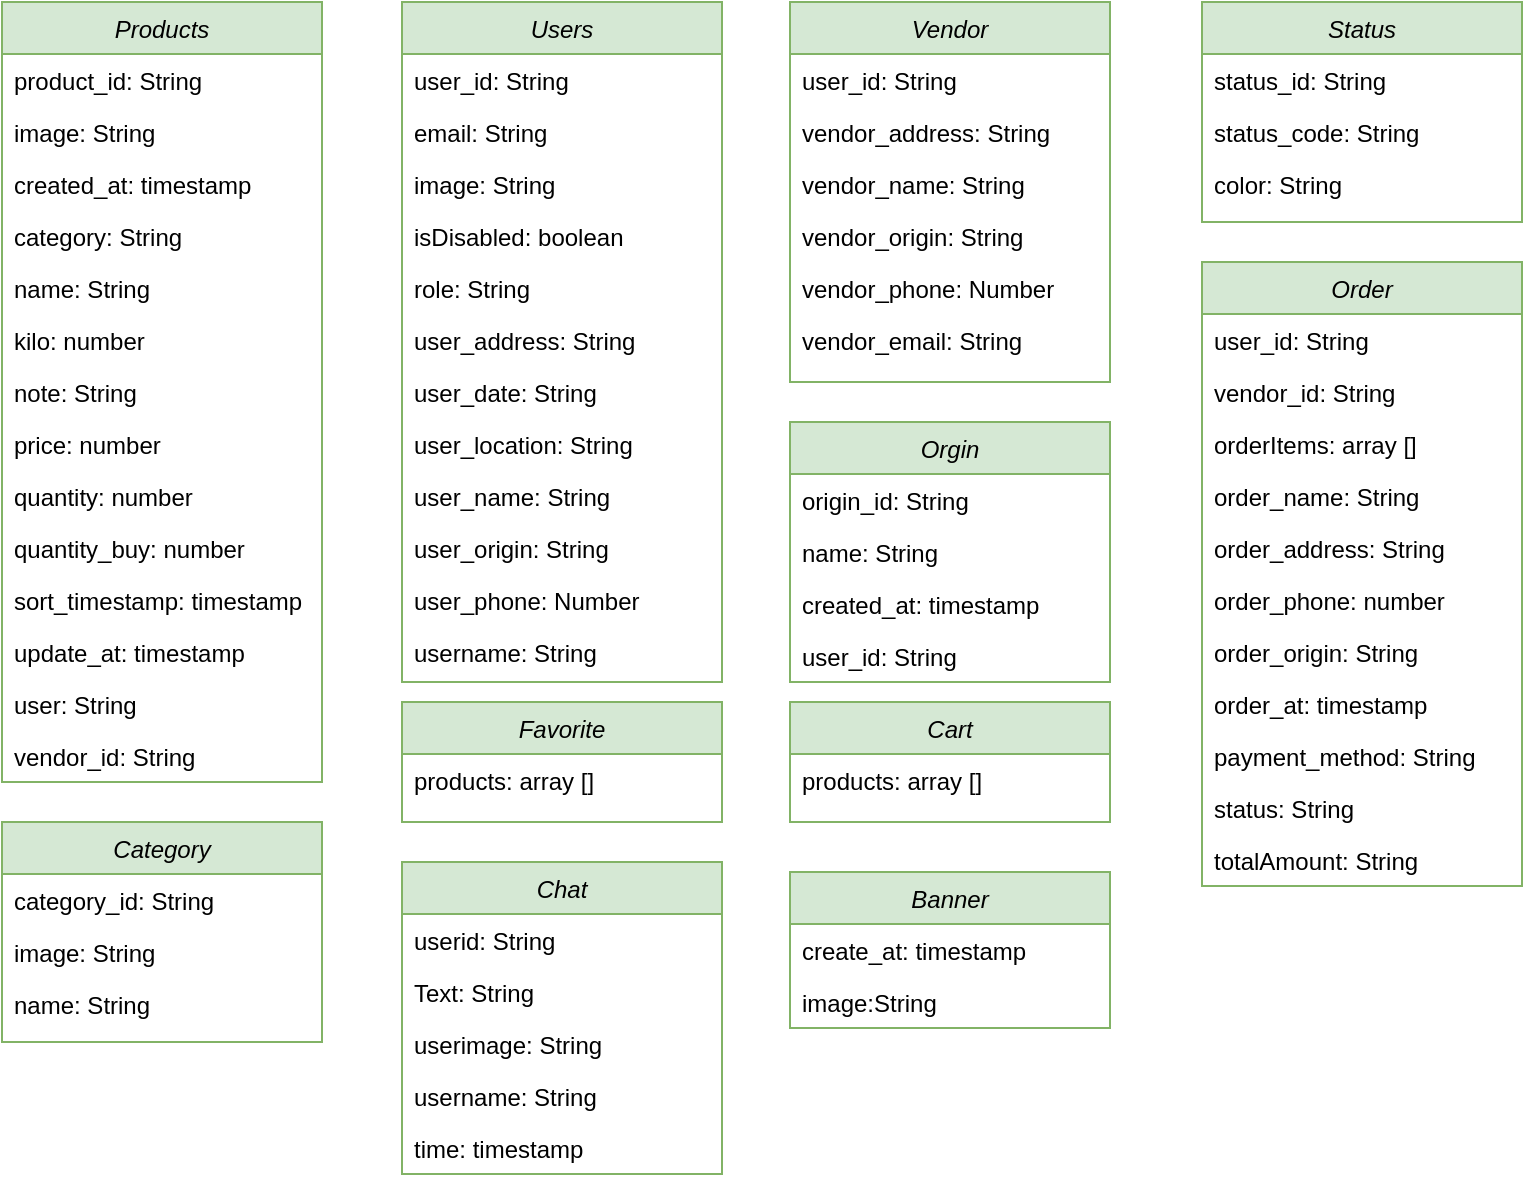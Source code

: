 <mxfile version="22.1.18" type="github">
  <diagram id="C5RBs43oDa-KdzZeNtuy" name="Page-1">
    <mxGraphModel dx="1235" dy="636" grid="1" gridSize="10" guides="1" tooltips="1" connect="1" arrows="1" fold="1" page="1" pageScale="1" pageWidth="827" pageHeight="1169" math="0" shadow="0">
      <root>
        <mxCell id="WIyWlLk6GJQsqaUBKTNV-0" />
        <mxCell id="WIyWlLk6GJQsqaUBKTNV-1" parent="WIyWlLk6GJQsqaUBKTNV-0" />
        <mxCell id="zkfFHV4jXpPFQw0GAbJ--0" value="Users" style="swimlane;fontStyle=2;align=center;verticalAlign=top;childLayout=stackLayout;horizontal=1;startSize=26;horizontalStack=0;resizeParent=1;resizeLast=0;collapsible=1;marginBottom=0;rounded=0;shadow=0;strokeWidth=1;labelBackgroundColor=none;labelBorderColor=none;fillColor=#d5e8d4;strokeColor=#82b366;" parent="WIyWlLk6GJQsqaUBKTNV-1" vertex="1">
          <mxGeometry x="220" y="120" width="160" height="340" as="geometry">
            <mxRectangle x="230" y="140" width="160" height="26" as="alternateBounds" />
          </mxGeometry>
        </mxCell>
        <mxCell id="roXI1xCHheZBRgPUizIZ-2" value="user_id: String" style="text;align=left;verticalAlign=top;spacingLeft=4;spacingRight=4;overflow=hidden;rotatable=0;points=[[0,0.5],[1,0.5]];portConstraint=eastwest;rounded=0;shadow=0;html=0;" parent="zkfFHV4jXpPFQw0GAbJ--0" vertex="1">
          <mxGeometry y="26" width="160" height="26" as="geometry" />
        </mxCell>
        <mxCell id="roXI1xCHheZBRgPUizIZ-20" value="email: String" style="text;align=left;verticalAlign=top;spacingLeft=4;spacingRight=4;overflow=hidden;rotatable=0;points=[[0,0.5],[1,0.5]];portConstraint=eastwest;rounded=0;shadow=0;html=0;" parent="zkfFHV4jXpPFQw0GAbJ--0" vertex="1">
          <mxGeometry y="52" width="160" height="26" as="geometry" />
        </mxCell>
        <mxCell id="zkfFHV4jXpPFQw0GAbJ--1" value="image: String" style="text;align=left;verticalAlign=top;spacingLeft=4;spacingRight=4;overflow=hidden;rotatable=0;points=[[0,0.5],[1,0.5]];portConstraint=eastwest;" parent="zkfFHV4jXpPFQw0GAbJ--0" vertex="1">
          <mxGeometry y="78" width="160" height="26" as="geometry" />
        </mxCell>
        <mxCell id="zkfFHV4jXpPFQw0GAbJ--2" value="isDisabled: boolean" style="text;align=left;verticalAlign=top;spacingLeft=4;spacingRight=4;overflow=hidden;rotatable=0;points=[[0,0.5],[1,0.5]];portConstraint=eastwest;rounded=0;shadow=0;html=0;" parent="zkfFHV4jXpPFQw0GAbJ--0" vertex="1">
          <mxGeometry y="104" width="160" height="26" as="geometry" />
        </mxCell>
        <mxCell id="zkfFHV4jXpPFQw0GAbJ--3" value="role: String" style="text;align=left;verticalAlign=top;spacingLeft=4;spacingRight=4;overflow=hidden;rotatable=0;points=[[0,0.5],[1,0.5]];portConstraint=eastwest;rounded=0;shadow=0;html=0;" parent="zkfFHV4jXpPFQw0GAbJ--0" vertex="1">
          <mxGeometry y="130" width="160" height="26" as="geometry" />
        </mxCell>
        <mxCell id="roXI1xCHheZBRgPUizIZ-0" value="user_address: String" style="text;align=left;verticalAlign=top;spacingLeft=4;spacingRight=4;overflow=hidden;rotatable=0;points=[[0,0.5],[1,0.5]];portConstraint=eastwest;rounded=0;shadow=0;html=0;" parent="zkfFHV4jXpPFQw0GAbJ--0" vertex="1">
          <mxGeometry y="156" width="160" height="26" as="geometry" />
        </mxCell>
        <mxCell id="roXI1xCHheZBRgPUizIZ-1" value="user_date: String" style="text;align=left;verticalAlign=top;spacingLeft=4;spacingRight=4;overflow=hidden;rotatable=0;points=[[0,0.5],[1,0.5]];portConstraint=eastwest;rounded=0;shadow=0;html=0;" parent="zkfFHV4jXpPFQw0GAbJ--0" vertex="1">
          <mxGeometry y="182" width="160" height="26" as="geometry" />
        </mxCell>
        <mxCell id="roXI1xCHheZBRgPUizIZ-3" value="user_location: String" style="text;align=left;verticalAlign=top;spacingLeft=4;spacingRight=4;overflow=hidden;rotatable=0;points=[[0,0.5],[1,0.5]];portConstraint=eastwest;rounded=0;shadow=0;html=0;" parent="zkfFHV4jXpPFQw0GAbJ--0" vertex="1">
          <mxGeometry y="208" width="160" height="26" as="geometry" />
        </mxCell>
        <mxCell id="roXI1xCHheZBRgPUizIZ-4" value="user_name: String" style="text;align=left;verticalAlign=top;spacingLeft=4;spacingRight=4;overflow=hidden;rotatable=0;points=[[0,0.5],[1,0.5]];portConstraint=eastwest;rounded=0;shadow=0;html=0;" parent="zkfFHV4jXpPFQw0GAbJ--0" vertex="1">
          <mxGeometry y="234" width="160" height="26" as="geometry" />
        </mxCell>
        <mxCell id="roXI1xCHheZBRgPUizIZ-5" value="user_origin: String" style="text;align=left;verticalAlign=top;spacingLeft=4;spacingRight=4;overflow=hidden;rotatable=0;points=[[0,0.5],[1,0.5]];portConstraint=eastwest;rounded=0;shadow=0;html=0;" parent="zkfFHV4jXpPFQw0GAbJ--0" vertex="1">
          <mxGeometry y="260" width="160" height="26" as="geometry" />
        </mxCell>
        <mxCell id="roXI1xCHheZBRgPUizIZ-6" value="user_phone: Number" style="text;align=left;verticalAlign=top;spacingLeft=4;spacingRight=4;overflow=hidden;rotatable=0;points=[[0,0.5],[1,0.5]];portConstraint=eastwest;rounded=0;shadow=0;html=0;" parent="zkfFHV4jXpPFQw0GAbJ--0" vertex="1">
          <mxGeometry y="286" width="160" height="26" as="geometry" />
        </mxCell>
        <mxCell id="roXI1xCHheZBRgPUizIZ-7" value="username: String" style="text;align=left;verticalAlign=top;spacingLeft=4;spacingRight=4;overflow=hidden;rotatable=0;points=[[0,0.5],[1,0.5]];portConstraint=eastwest;rounded=0;shadow=0;html=0;" parent="zkfFHV4jXpPFQw0GAbJ--0" vertex="1">
          <mxGeometry y="312" width="160" height="26" as="geometry" />
        </mxCell>
        <mxCell id="roXI1xCHheZBRgPUizIZ-8" value="Vendor" style="swimlane;fontStyle=2;align=center;verticalAlign=top;childLayout=stackLayout;horizontal=1;startSize=26;horizontalStack=0;resizeParent=1;resizeLast=0;collapsible=1;marginBottom=0;rounded=0;shadow=0;strokeWidth=1;labelBackgroundColor=none;labelBorderColor=none;fillColor=#d5e8d4;strokeColor=#82b366;" parent="WIyWlLk6GJQsqaUBKTNV-1" vertex="1">
          <mxGeometry x="414" y="120" width="160" height="190" as="geometry">
            <mxRectangle x="230" y="140" width="160" height="26" as="alternateBounds" />
          </mxGeometry>
        </mxCell>
        <mxCell id="roXI1xCHheZBRgPUizIZ-14" value="user_id: String" style="text;align=left;verticalAlign=top;spacingLeft=4;spacingRight=4;overflow=hidden;rotatable=0;points=[[0,0.5],[1,0.5]];portConstraint=eastwest;rounded=0;shadow=0;html=0;" parent="roXI1xCHheZBRgPUizIZ-8" vertex="1">
          <mxGeometry y="26" width="160" height="26" as="geometry" />
        </mxCell>
        <mxCell id="roXI1xCHheZBRgPUizIZ-12" value="vendor_address: String" style="text;align=left;verticalAlign=top;spacingLeft=4;spacingRight=4;overflow=hidden;rotatable=0;points=[[0,0.5],[1,0.5]];portConstraint=eastwest;rounded=0;shadow=0;html=0;" parent="roXI1xCHheZBRgPUizIZ-8" vertex="1">
          <mxGeometry y="52" width="160" height="26" as="geometry" />
        </mxCell>
        <mxCell id="roXI1xCHheZBRgPUizIZ-16" value="vendor_name: String" style="text;align=left;verticalAlign=top;spacingLeft=4;spacingRight=4;overflow=hidden;rotatable=0;points=[[0,0.5],[1,0.5]];portConstraint=eastwest;rounded=0;shadow=0;html=0;" parent="roXI1xCHheZBRgPUizIZ-8" vertex="1">
          <mxGeometry y="78" width="160" height="26" as="geometry" />
        </mxCell>
        <mxCell id="roXI1xCHheZBRgPUizIZ-17" value="vendor_origin: String" style="text;align=left;verticalAlign=top;spacingLeft=4;spacingRight=4;overflow=hidden;rotatable=0;points=[[0,0.5],[1,0.5]];portConstraint=eastwest;rounded=0;shadow=0;html=0;" parent="roXI1xCHheZBRgPUizIZ-8" vertex="1">
          <mxGeometry y="104" width="160" height="26" as="geometry" />
        </mxCell>
        <mxCell id="roXI1xCHheZBRgPUizIZ-18" value="vendor_phone: Number" style="text;align=left;verticalAlign=top;spacingLeft=4;spacingRight=4;overflow=hidden;rotatable=0;points=[[0,0.5],[1,0.5]];portConstraint=eastwest;rounded=0;shadow=0;html=0;" parent="roXI1xCHheZBRgPUizIZ-8" vertex="1">
          <mxGeometry y="130" width="160" height="26" as="geometry" />
        </mxCell>
        <mxCell id="roXI1xCHheZBRgPUizIZ-21" value="vendor_email: String" style="text;align=left;verticalAlign=top;spacingLeft=4;spacingRight=4;overflow=hidden;rotatable=0;points=[[0,0.5],[1,0.5]];portConstraint=eastwest;rounded=0;shadow=0;html=0;" parent="roXI1xCHheZBRgPUizIZ-8" vertex="1">
          <mxGeometry y="156" width="160" height="26" as="geometry" />
        </mxCell>
        <mxCell id="roXI1xCHheZBRgPUizIZ-22" value="Status" style="swimlane;fontStyle=2;align=center;verticalAlign=top;childLayout=stackLayout;horizontal=1;startSize=26;horizontalStack=0;resizeParent=1;resizeLast=0;collapsible=1;marginBottom=0;rounded=0;shadow=0;strokeWidth=1;labelBackgroundColor=none;labelBorderColor=none;fillColor=#d5e8d4;strokeColor=#82b366;" parent="WIyWlLk6GJQsqaUBKTNV-1" vertex="1">
          <mxGeometry x="620" y="120" width="160" height="110" as="geometry">
            <mxRectangle x="230" y="140" width="160" height="26" as="alternateBounds" />
          </mxGeometry>
        </mxCell>
        <mxCell id="roXI1xCHheZBRgPUizIZ-23" value="status_id: String" style="text;align=left;verticalAlign=top;spacingLeft=4;spacingRight=4;overflow=hidden;rotatable=0;points=[[0,0.5],[1,0.5]];portConstraint=eastwest;rounded=0;shadow=0;html=0;" parent="roXI1xCHheZBRgPUizIZ-22" vertex="1">
          <mxGeometry y="26" width="160" height="26" as="geometry" />
        </mxCell>
        <mxCell id="roXI1xCHheZBRgPUizIZ-24" value="status_code: String" style="text;align=left;verticalAlign=top;spacingLeft=4;spacingRight=4;overflow=hidden;rotatable=0;points=[[0,0.5],[1,0.5]];portConstraint=eastwest;rounded=0;shadow=0;html=0;" parent="roXI1xCHheZBRgPUizIZ-22" vertex="1">
          <mxGeometry y="52" width="160" height="26" as="geometry" />
        </mxCell>
        <mxCell id="roXI1xCHheZBRgPUizIZ-25" value="color: String" style="text;align=left;verticalAlign=top;spacingLeft=4;spacingRight=4;overflow=hidden;rotatable=0;points=[[0,0.5],[1,0.5]];portConstraint=eastwest;rounded=0;shadow=0;html=0;" parent="roXI1xCHheZBRgPUizIZ-22" vertex="1">
          <mxGeometry y="78" width="160" height="26" as="geometry" />
        </mxCell>
        <mxCell id="roXI1xCHheZBRgPUizIZ-29" value="Products" style="swimlane;fontStyle=2;align=center;verticalAlign=top;childLayout=stackLayout;horizontal=1;startSize=26;horizontalStack=0;resizeParent=1;resizeLast=0;collapsible=1;marginBottom=0;rounded=0;shadow=0;strokeWidth=1;labelBackgroundColor=none;labelBorderColor=none;fillColor=#d5e8d4;strokeColor=#82b366;" parent="WIyWlLk6GJQsqaUBKTNV-1" vertex="1">
          <mxGeometry x="20" y="120" width="160" height="390" as="geometry">
            <mxRectangle x="230" y="140" width="160" height="26" as="alternateBounds" />
          </mxGeometry>
        </mxCell>
        <mxCell id="roXI1xCHheZBRgPUizIZ-30" value="product_id: String" style="text;align=left;verticalAlign=top;spacingLeft=4;spacingRight=4;overflow=hidden;rotatable=0;points=[[0,0.5],[1,0.5]];portConstraint=eastwest;rounded=0;shadow=0;html=0;" parent="roXI1xCHheZBRgPUizIZ-29" vertex="1">
          <mxGeometry y="26" width="160" height="26" as="geometry" />
        </mxCell>
        <mxCell id="roXI1xCHheZBRgPUizIZ-31" value="image: String" style="text;align=left;verticalAlign=top;spacingLeft=4;spacingRight=4;overflow=hidden;rotatable=0;points=[[0,0.5],[1,0.5]];portConstraint=eastwest;" parent="roXI1xCHheZBRgPUizIZ-29" vertex="1">
          <mxGeometry y="52" width="160" height="26" as="geometry" />
        </mxCell>
        <mxCell id="roXI1xCHheZBRgPUizIZ-32" value="created_at: timestamp" style="text;align=left;verticalAlign=top;spacingLeft=4;spacingRight=4;overflow=hidden;rotatable=0;points=[[0,0.5],[1,0.5]];portConstraint=eastwest;rounded=0;shadow=0;html=0;" parent="roXI1xCHheZBRgPUizIZ-29" vertex="1">
          <mxGeometry y="78" width="160" height="26" as="geometry" />
        </mxCell>
        <mxCell id="roXI1xCHheZBRgPUizIZ-33" value="category: String" style="text;align=left;verticalAlign=top;spacingLeft=4;spacingRight=4;overflow=hidden;rotatable=0;points=[[0,0.5],[1,0.5]];portConstraint=eastwest;rounded=0;shadow=0;html=0;" parent="roXI1xCHheZBRgPUizIZ-29" vertex="1">
          <mxGeometry y="104" width="160" height="26" as="geometry" />
        </mxCell>
        <mxCell id="roXI1xCHheZBRgPUizIZ-34" value="name: String" style="text;align=left;verticalAlign=top;spacingLeft=4;spacingRight=4;overflow=hidden;rotatable=0;points=[[0,0.5],[1,0.5]];portConstraint=eastwest;rounded=0;shadow=0;html=0;" parent="roXI1xCHheZBRgPUizIZ-29" vertex="1">
          <mxGeometry y="130" width="160" height="26" as="geometry" />
        </mxCell>
        <mxCell id="roXI1xCHheZBRgPUizIZ-35" value="kilo: number" style="text;align=left;verticalAlign=top;spacingLeft=4;spacingRight=4;overflow=hidden;rotatable=0;points=[[0,0.5],[1,0.5]];portConstraint=eastwest;rounded=0;shadow=0;html=0;" parent="roXI1xCHheZBRgPUizIZ-29" vertex="1">
          <mxGeometry y="156" width="160" height="26" as="geometry" />
        </mxCell>
        <mxCell id="roXI1xCHheZBRgPUizIZ-36" value="note: String" style="text;align=left;verticalAlign=top;spacingLeft=4;spacingRight=4;overflow=hidden;rotatable=0;points=[[0,0.5],[1,0.5]];portConstraint=eastwest;rounded=0;shadow=0;html=0;" parent="roXI1xCHheZBRgPUizIZ-29" vertex="1">
          <mxGeometry y="182" width="160" height="26" as="geometry" />
        </mxCell>
        <mxCell id="roXI1xCHheZBRgPUizIZ-37" value="price: number" style="text;align=left;verticalAlign=top;spacingLeft=4;spacingRight=4;overflow=hidden;rotatable=0;points=[[0,0.5],[1,0.5]];portConstraint=eastwest;rounded=0;shadow=0;html=0;" parent="roXI1xCHheZBRgPUizIZ-29" vertex="1">
          <mxGeometry y="208" width="160" height="26" as="geometry" />
        </mxCell>
        <mxCell id="roXI1xCHheZBRgPUizIZ-38" value="quantity: number" style="text;align=left;verticalAlign=top;spacingLeft=4;spacingRight=4;overflow=hidden;rotatable=0;points=[[0,0.5],[1,0.5]];portConstraint=eastwest;rounded=0;shadow=0;html=0;" parent="roXI1xCHheZBRgPUizIZ-29" vertex="1">
          <mxGeometry y="234" width="160" height="26" as="geometry" />
        </mxCell>
        <mxCell id="roXI1xCHheZBRgPUizIZ-39" value="quantity_buy: number" style="text;align=left;verticalAlign=top;spacingLeft=4;spacingRight=4;overflow=hidden;rotatable=0;points=[[0,0.5],[1,0.5]];portConstraint=eastwest;rounded=0;shadow=0;html=0;" parent="roXI1xCHheZBRgPUizIZ-29" vertex="1">
          <mxGeometry y="260" width="160" height="26" as="geometry" />
        </mxCell>
        <mxCell id="roXI1xCHheZBRgPUizIZ-40" value="sort_timestamp: timestamp" style="text;align=left;verticalAlign=top;spacingLeft=4;spacingRight=4;overflow=hidden;rotatable=0;points=[[0,0.5],[1,0.5]];portConstraint=eastwest;rounded=0;shadow=0;html=0;" parent="roXI1xCHheZBRgPUizIZ-29" vertex="1">
          <mxGeometry y="286" width="160" height="26" as="geometry" />
        </mxCell>
        <mxCell id="roXI1xCHheZBRgPUizIZ-41" value="update_at: timestamp" style="text;align=left;verticalAlign=top;spacingLeft=4;spacingRight=4;overflow=hidden;rotatable=0;points=[[0,0.5],[1,0.5]];portConstraint=eastwest;rounded=0;shadow=0;html=0;" parent="roXI1xCHheZBRgPUizIZ-29" vertex="1">
          <mxGeometry y="312" width="160" height="26" as="geometry" />
        </mxCell>
        <mxCell id="VnIIEGHj8XKcr8KL7Oaz-0" value="user: String" style="text;align=left;verticalAlign=top;spacingLeft=4;spacingRight=4;overflow=hidden;rotatable=0;points=[[0,0.5],[1,0.5]];portConstraint=eastwest;rounded=0;shadow=0;html=0;" vertex="1" parent="roXI1xCHheZBRgPUizIZ-29">
          <mxGeometry y="338" width="160" height="26" as="geometry" />
        </mxCell>
        <mxCell id="VnIIEGHj8XKcr8KL7Oaz-1" value="vendor_id: String" style="text;align=left;verticalAlign=top;spacingLeft=4;spacingRight=4;overflow=hidden;rotatable=0;points=[[0,0.5],[1,0.5]];portConstraint=eastwest;rounded=0;shadow=0;html=0;" vertex="1" parent="roXI1xCHheZBRgPUizIZ-29">
          <mxGeometry y="364" width="160" height="26" as="geometry" />
        </mxCell>
        <mxCell id="VnIIEGHj8XKcr8KL7Oaz-2" value="Orgin" style="swimlane;fontStyle=2;align=center;verticalAlign=top;childLayout=stackLayout;horizontal=1;startSize=26;horizontalStack=0;resizeParent=1;resizeLast=0;collapsible=1;marginBottom=0;rounded=0;shadow=0;strokeWidth=1;labelBackgroundColor=none;labelBorderColor=none;fillColor=#d5e8d4;strokeColor=#82b366;" vertex="1" parent="WIyWlLk6GJQsqaUBKTNV-1">
          <mxGeometry x="414" y="330" width="160" height="130" as="geometry">
            <mxRectangle x="230" y="140" width="160" height="26" as="alternateBounds" />
          </mxGeometry>
        </mxCell>
        <mxCell id="VnIIEGHj8XKcr8KL7Oaz-3" value="origin_id: String" style="text;align=left;verticalAlign=top;spacingLeft=4;spacingRight=4;overflow=hidden;rotatable=0;points=[[0,0.5],[1,0.5]];portConstraint=eastwest;rounded=0;shadow=0;html=0;" vertex="1" parent="VnIIEGHj8XKcr8KL7Oaz-2">
          <mxGeometry y="26" width="160" height="26" as="geometry" />
        </mxCell>
        <mxCell id="VnIIEGHj8XKcr8KL7Oaz-4" value="name: String" style="text;align=left;verticalAlign=top;spacingLeft=4;spacingRight=4;overflow=hidden;rotatable=0;points=[[0,0.5],[1,0.5]];portConstraint=eastwest;rounded=0;shadow=0;html=0;" vertex="1" parent="VnIIEGHj8XKcr8KL7Oaz-2">
          <mxGeometry y="52" width="160" height="26" as="geometry" />
        </mxCell>
        <mxCell id="VnIIEGHj8XKcr8KL7Oaz-5" value="created_at: timestamp" style="text;align=left;verticalAlign=top;spacingLeft=4;spacingRight=4;overflow=hidden;rotatable=0;points=[[0,0.5],[1,0.5]];portConstraint=eastwest;rounded=0;shadow=0;html=0;" vertex="1" parent="VnIIEGHj8XKcr8KL7Oaz-2">
          <mxGeometry y="78" width="160" height="26" as="geometry" />
        </mxCell>
        <mxCell id="VnIIEGHj8XKcr8KL7Oaz-6" value="user_id: String" style="text;align=left;verticalAlign=top;spacingLeft=4;spacingRight=4;overflow=hidden;rotatable=0;points=[[0,0.5],[1,0.5]];portConstraint=eastwest;rounded=0;shadow=0;html=0;" vertex="1" parent="VnIIEGHj8XKcr8KL7Oaz-2">
          <mxGeometry y="104" width="160" height="26" as="geometry" />
        </mxCell>
        <mxCell id="VnIIEGHj8XKcr8KL7Oaz-7" value="Order" style="swimlane;fontStyle=2;align=center;verticalAlign=top;childLayout=stackLayout;horizontal=1;startSize=26;horizontalStack=0;resizeParent=1;resizeLast=0;collapsible=1;marginBottom=0;rounded=0;shadow=0;strokeWidth=1;labelBackgroundColor=none;labelBorderColor=none;fillColor=#d5e8d4;strokeColor=#82b366;" vertex="1" parent="WIyWlLk6GJQsqaUBKTNV-1">
          <mxGeometry x="620" y="250" width="160" height="312" as="geometry">
            <mxRectangle x="230" y="140" width="160" height="26" as="alternateBounds" />
          </mxGeometry>
        </mxCell>
        <mxCell id="VnIIEGHj8XKcr8KL7Oaz-17" value="user_id: String" style="text;align=left;verticalAlign=top;spacingLeft=4;spacingRight=4;overflow=hidden;rotatable=0;points=[[0,0.5],[1,0.5]];portConstraint=eastwest;rounded=0;shadow=0;html=0;" vertex="1" parent="VnIIEGHj8XKcr8KL7Oaz-7">
          <mxGeometry y="26" width="160" height="26" as="geometry" />
        </mxCell>
        <mxCell id="VnIIEGHj8XKcr8KL7Oaz-18" value="vendor_id: String" style="text;align=left;verticalAlign=top;spacingLeft=4;spacingRight=4;overflow=hidden;rotatable=0;points=[[0,0.5],[1,0.5]];portConstraint=eastwest;rounded=0;shadow=0;html=0;" vertex="1" parent="VnIIEGHj8XKcr8KL7Oaz-7">
          <mxGeometry y="52" width="160" height="26" as="geometry" />
        </mxCell>
        <mxCell id="VnIIEGHj8XKcr8KL7Oaz-8" value="orderItems: array []" style="text;align=left;verticalAlign=top;spacingLeft=4;spacingRight=4;overflow=hidden;rotatable=0;points=[[0,0.5],[1,0.5]];portConstraint=eastwest;rounded=0;shadow=0;html=0;" vertex="1" parent="VnIIEGHj8XKcr8KL7Oaz-7">
          <mxGeometry y="78" width="160" height="26" as="geometry" />
        </mxCell>
        <mxCell id="VnIIEGHj8XKcr8KL7Oaz-9" value="order_name: String" style="text;align=left;verticalAlign=top;spacingLeft=4;spacingRight=4;overflow=hidden;rotatable=0;points=[[0,0.5],[1,0.5]];portConstraint=eastwest;rounded=0;shadow=0;html=0;" vertex="1" parent="VnIIEGHj8XKcr8KL7Oaz-7">
          <mxGeometry y="104" width="160" height="26" as="geometry" />
        </mxCell>
        <mxCell id="VnIIEGHj8XKcr8KL7Oaz-10" value="order_address: String" style="text;align=left;verticalAlign=top;spacingLeft=4;spacingRight=4;overflow=hidden;rotatable=0;points=[[0,0.5],[1,0.5]];portConstraint=eastwest;rounded=0;shadow=0;html=0;" vertex="1" parent="VnIIEGHj8XKcr8KL7Oaz-7">
          <mxGeometry y="130" width="160" height="26" as="geometry" />
        </mxCell>
        <mxCell id="VnIIEGHj8XKcr8KL7Oaz-11" value="order_phone: number" style="text;align=left;verticalAlign=top;spacingLeft=4;spacingRight=4;overflow=hidden;rotatable=0;points=[[0,0.5],[1,0.5]];portConstraint=eastwest;rounded=0;shadow=0;html=0;" vertex="1" parent="VnIIEGHj8XKcr8KL7Oaz-7">
          <mxGeometry y="156" width="160" height="26" as="geometry" />
        </mxCell>
        <mxCell id="VnIIEGHj8XKcr8KL7Oaz-12" value="order_origin: String" style="text;align=left;verticalAlign=top;spacingLeft=4;spacingRight=4;overflow=hidden;rotatable=0;points=[[0,0.5],[1,0.5]];portConstraint=eastwest;rounded=0;shadow=0;html=0;" vertex="1" parent="VnIIEGHj8XKcr8KL7Oaz-7">
          <mxGeometry y="182" width="160" height="26" as="geometry" />
        </mxCell>
        <mxCell id="VnIIEGHj8XKcr8KL7Oaz-13" value="order_at: timestamp" style="text;align=left;verticalAlign=top;spacingLeft=4;spacingRight=4;overflow=hidden;rotatable=0;points=[[0,0.5],[1,0.5]];portConstraint=eastwest;rounded=0;shadow=0;html=0;" vertex="1" parent="VnIIEGHj8XKcr8KL7Oaz-7">
          <mxGeometry y="208" width="160" height="26" as="geometry" />
        </mxCell>
        <mxCell id="VnIIEGHj8XKcr8KL7Oaz-14" value="payment_method: String" style="text;align=left;verticalAlign=top;spacingLeft=4;spacingRight=4;overflow=hidden;rotatable=0;points=[[0,0.5],[1,0.5]];portConstraint=eastwest;rounded=0;shadow=0;html=0;" vertex="1" parent="VnIIEGHj8XKcr8KL7Oaz-7">
          <mxGeometry y="234" width="160" height="26" as="geometry" />
        </mxCell>
        <mxCell id="VnIIEGHj8XKcr8KL7Oaz-15" value="status: String" style="text;align=left;verticalAlign=top;spacingLeft=4;spacingRight=4;overflow=hidden;rotatable=0;points=[[0,0.5],[1,0.5]];portConstraint=eastwest;rounded=0;shadow=0;html=0;" vertex="1" parent="VnIIEGHj8XKcr8KL7Oaz-7">
          <mxGeometry y="260" width="160" height="26" as="geometry" />
        </mxCell>
        <mxCell id="VnIIEGHj8XKcr8KL7Oaz-16" value="totalAmount: String" style="text;align=left;verticalAlign=top;spacingLeft=4;spacingRight=4;overflow=hidden;rotatable=0;points=[[0,0.5],[1,0.5]];portConstraint=eastwest;rounded=0;shadow=0;html=0;" vertex="1" parent="VnIIEGHj8XKcr8KL7Oaz-7">
          <mxGeometry y="286" width="160" height="26" as="geometry" />
        </mxCell>
        <mxCell id="VnIIEGHj8XKcr8KL7Oaz-31" value="Favorite" style="swimlane;fontStyle=2;align=center;verticalAlign=top;childLayout=stackLayout;horizontal=1;startSize=26;horizontalStack=0;resizeParent=1;resizeLast=0;collapsible=1;marginBottom=0;rounded=0;shadow=0;strokeWidth=1;labelBackgroundColor=none;labelBorderColor=none;fillColor=#d5e8d4;strokeColor=#82b366;" vertex="1" parent="WIyWlLk6GJQsqaUBKTNV-1">
          <mxGeometry x="220" y="470" width="160" height="60" as="geometry">
            <mxRectangle x="230" y="140" width="160" height="26" as="alternateBounds" />
          </mxGeometry>
        </mxCell>
        <mxCell id="VnIIEGHj8XKcr8KL7Oaz-33" value="products: array []" style="text;align=left;verticalAlign=top;spacingLeft=4;spacingRight=4;overflow=hidden;rotatable=0;points=[[0,0.5],[1,0.5]];portConstraint=eastwest;rounded=0;shadow=0;html=0;" vertex="1" parent="VnIIEGHj8XKcr8KL7Oaz-31">
          <mxGeometry y="26" width="160" height="26" as="geometry" />
        </mxCell>
        <mxCell id="VnIIEGHj8XKcr8KL7Oaz-35" value="Chat" style="swimlane;fontStyle=2;align=center;verticalAlign=top;childLayout=stackLayout;horizontal=1;startSize=26;horizontalStack=0;resizeParent=1;resizeLast=0;collapsible=1;marginBottom=0;rounded=0;shadow=0;strokeWidth=1;labelBackgroundColor=none;labelBorderColor=none;fillColor=#d5e8d4;strokeColor=#82b366;" vertex="1" parent="WIyWlLk6GJQsqaUBKTNV-1">
          <mxGeometry x="220" y="550" width="160" height="156" as="geometry">
            <mxRectangle x="230" y="140" width="160" height="26" as="alternateBounds" />
          </mxGeometry>
        </mxCell>
        <mxCell id="VnIIEGHj8XKcr8KL7Oaz-36" value="userid: String" style="text;align=left;verticalAlign=top;spacingLeft=4;spacingRight=4;overflow=hidden;rotatable=0;points=[[0,0.5],[1,0.5]];portConstraint=eastwest;rounded=0;shadow=0;html=0;" vertex="1" parent="VnIIEGHj8XKcr8KL7Oaz-35">
          <mxGeometry y="26" width="160" height="26" as="geometry" />
        </mxCell>
        <mxCell id="VnIIEGHj8XKcr8KL7Oaz-37" value="Text: String" style="text;align=left;verticalAlign=top;spacingLeft=4;spacingRight=4;overflow=hidden;rotatable=0;points=[[0,0.5],[1,0.5]];portConstraint=eastwest;rounded=0;shadow=0;html=0;" vertex="1" parent="VnIIEGHj8XKcr8KL7Oaz-35">
          <mxGeometry y="52" width="160" height="26" as="geometry" />
        </mxCell>
        <mxCell id="VnIIEGHj8XKcr8KL7Oaz-38" value="userimage: String" style="text;align=left;verticalAlign=top;spacingLeft=4;spacingRight=4;overflow=hidden;rotatable=0;points=[[0,0.5],[1,0.5]];portConstraint=eastwest;rounded=0;shadow=0;html=0;" vertex="1" parent="VnIIEGHj8XKcr8KL7Oaz-35">
          <mxGeometry y="78" width="160" height="26" as="geometry" />
        </mxCell>
        <mxCell id="VnIIEGHj8XKcr8KL7Oaz-39" value="username: String" style="text;align=left;verticalAlign=top;spacingLeft=4;spacingRight=4;overflow=hidden;rotatable=0;points=[[0,0.5],[1,0.5]];portConstraint=eastwest;rounded=0;shadow=0;html=0;" vertex="1" parent="VnIIEGHj8XKcr8KL7Oaz-35">
          <mxGeometry y="104" width="160" height="26" as="geometry" />
        </mxCell>
        <mxCell id="VnIIEGHj8XKcr8KL7Oaz-40" value="time: timestamp" style="text;align=left;verticalAlign=top;spacingLeft=4;spacingRight=4;overflow=hidden;rotatable=0;points=[[0,0.5],[1,0.5]];portConstraint=eastwest;rounded=0;shadow=0;html=0;" vertex="1" parent="VnIIEGHj8XKcr8KL7Oaz-35">
          <mxGeometry y="130" width="160" height="26" as="geometry" />
        </mxCell>
        <mxCell id="VnIIEGHj8XKcr8KL7Oaz-41" value="Category" style="swimlane;fontStyle=2;align=center;verticalAlign=top;childLayout=stackLayout;horizontal=1;startSize=26;horizontalStack=0;resizeParent=1;resizeLast=0;collapsible=1;marginBottom=0;rounded=0;shadow=0;strokeWidth=1;labelBackgroundColor=none;labelBorderColor=none;fillColor=#d5e8d4;strokeColor=#82b366;" vertex="1" parent="WIyWlLk6GJQsqaUBKTNV-1">
          <mxGeometry x="20" y="530" width="160" height="110" as="geometry">
            <mxRectangle x="230" y="140" width="160" height="26" as="alternateBounds" />
          </mxGeometry>
        </mxCell>
        <mxCell id="VnIIEGHj8XKcr8KL7Oaz-42" value="category_id: String" style="text;align=left;verticalAlign=top;spacingLeft=4;spacingRight=4;overflow=hidden;rotatable=0;points=[[0,0.5],[1,0.5]];portConstraint=eastwest;rounded=0;shadow=0;html=0;" vertex="1" parent="VnIIEGHj8XKcr8KL7Oaz-41">
          <mxGeometry y="26" width="160" height="26" as="geometry" />
        </mxCell>
        <mxCell id="VnIIEGHj8XKcr8KL7Oaz-43" value="image: String" style="text;align=left;verticalAlign=top;spacingLeft=4;spacingRight=4;overflow=hidden;rotatable=0;points=[[0,0.5],[1,0.5]];portConstraint=eastwest;rounded=0;shadow=0;html=0;" vertex="1" parent="VnIIEGHj8XKcr8KL7Oaz-41">
          <mxGeometry y="52" width="160" height="26" as="geometry" />
        </mxCell>
        <mxCell id="VnIIEGHj8XKcr8KL7Oaz-44" value="name: String" style="text;align=left;verticalAlign=top;spacingLeft=4;spacingRight=4;overflow=hidden;rotatable=0;points=[[0,0.5],[1,0.5]];portConstraint=eastwest;rounded=0;shadow=0;html=0;" vertex="1" parent="VnIIEGHj8XKcr8KL7Oaz-41">
          <mxGeometry y="78" width="160" height="26" as="geometry" />
        </mxCell>
        <mxCell id="VnIIEGHj8XKcr8KL7Oaz-45" value="Cart" style="swimlane;fontStyle=2;align=center;verticalAlign=top;childLayout=stackLayout;horizontal=1;startSize=26;horizontalStack=0;resizeParent=1;resizeLast=0;collapsible=1;marginBottom=0;rounded=0;shadow=0;strokeWidth=1;labelBackgroundColor=none;labelBorderColor=none;fillColor=#d5e8d4;strokeColor=#82b366;" vertex="1" parent="WIyWlLk6GJQsqaUBKTNV-1">
          <mxGeometry x="414" y="470" width="160" height="60" as="geometry">
            <mxRectangle x="230" y="140" width="160" height="26" as="alternateBounds" />
          </mxGeometry>
        </mxCell>
        <mxCell id="VnIIEGHj8XKcr8KL7Oaz-46" value="products: array []" style="text;align=left;verticalAlign=top;spacingLeft=4;spacingRight=4;overflow=hidden;rotatable=0;points=[[0,0.5],[1,0.5]];portConstraint=eastwest;rounded=0;shadow=0;html=0;" vertex="1" parent="VnIIEGHj8XKcr8KL7Oaz-45">
          <mxGeometry y="26" width="160" height="26" as="geometry" />
        </mxCell>
        <mxCell id="VnIIEGHj8XKcr8KL7Oaz-47" value="Banner" style="swimlane;fontStyle=2;align=center;verticalAlign=top;childLayout=stackLayout;horizontal=1;startSize=26;horizontalStack=0;resizeParent=1;resizeLast=0;collapsible=1;marginBottom=0;rounded=0;shadow=0;strokeWidth=1;labelBackgroundColor=none;labelBorderColor=none;fillColor=#d5e8d4;strokeColor=#82b366;" vertex="1" parent="WIyWlLk6GJQsqaUBKTNV-1">
          <mxGeometry x="414" y="555" width="160" height="78" as="geometry">
            <mxRectangle x="230" y="140" width="160" height="26" as="alternateBounds" />
          </mxGeometry>
        </mxCell>
        <mxCell id="VnIIEGHj8XKcr8KL7Oaz-48" value="create_at: timestamp" style="text;align=left;verticalAlign=top;spacingLeft=4;spacingRight=4;overflow=hidden;rotatable=0;points=[[0,0.5],[1,0.5]];portConstraint=eastwest;rounded=0;shadow=0;html=0;" vertex="1" parent="VnIIEGHj8XKcr8KL7Oaz-47">
          <mxGeometry y="26" width="160" height="26" as="geometry" />
        </mxCell>
        <mxCell id="VnIIEGHj8XKcr8KL7Oaz-49" value="image:String" style="text;align=left;verticalAlign=top;spacingLeft=4;spacingRight=4;overflow=hidden;rotatable=0;points=[[0,0.5],[1,0.5]];portConstraint=eastwest;rounded=0;shadow=0;html=0;" vertex="1" parent="VnIIEGHj8XKcr8KL7Oaz-47">
          <mxGeometry y="52" width="160" height="26" as="geometry" />
        </mxCell>
      </root>
    </mxGraphModel>
  </diagram>
</mxfile>
